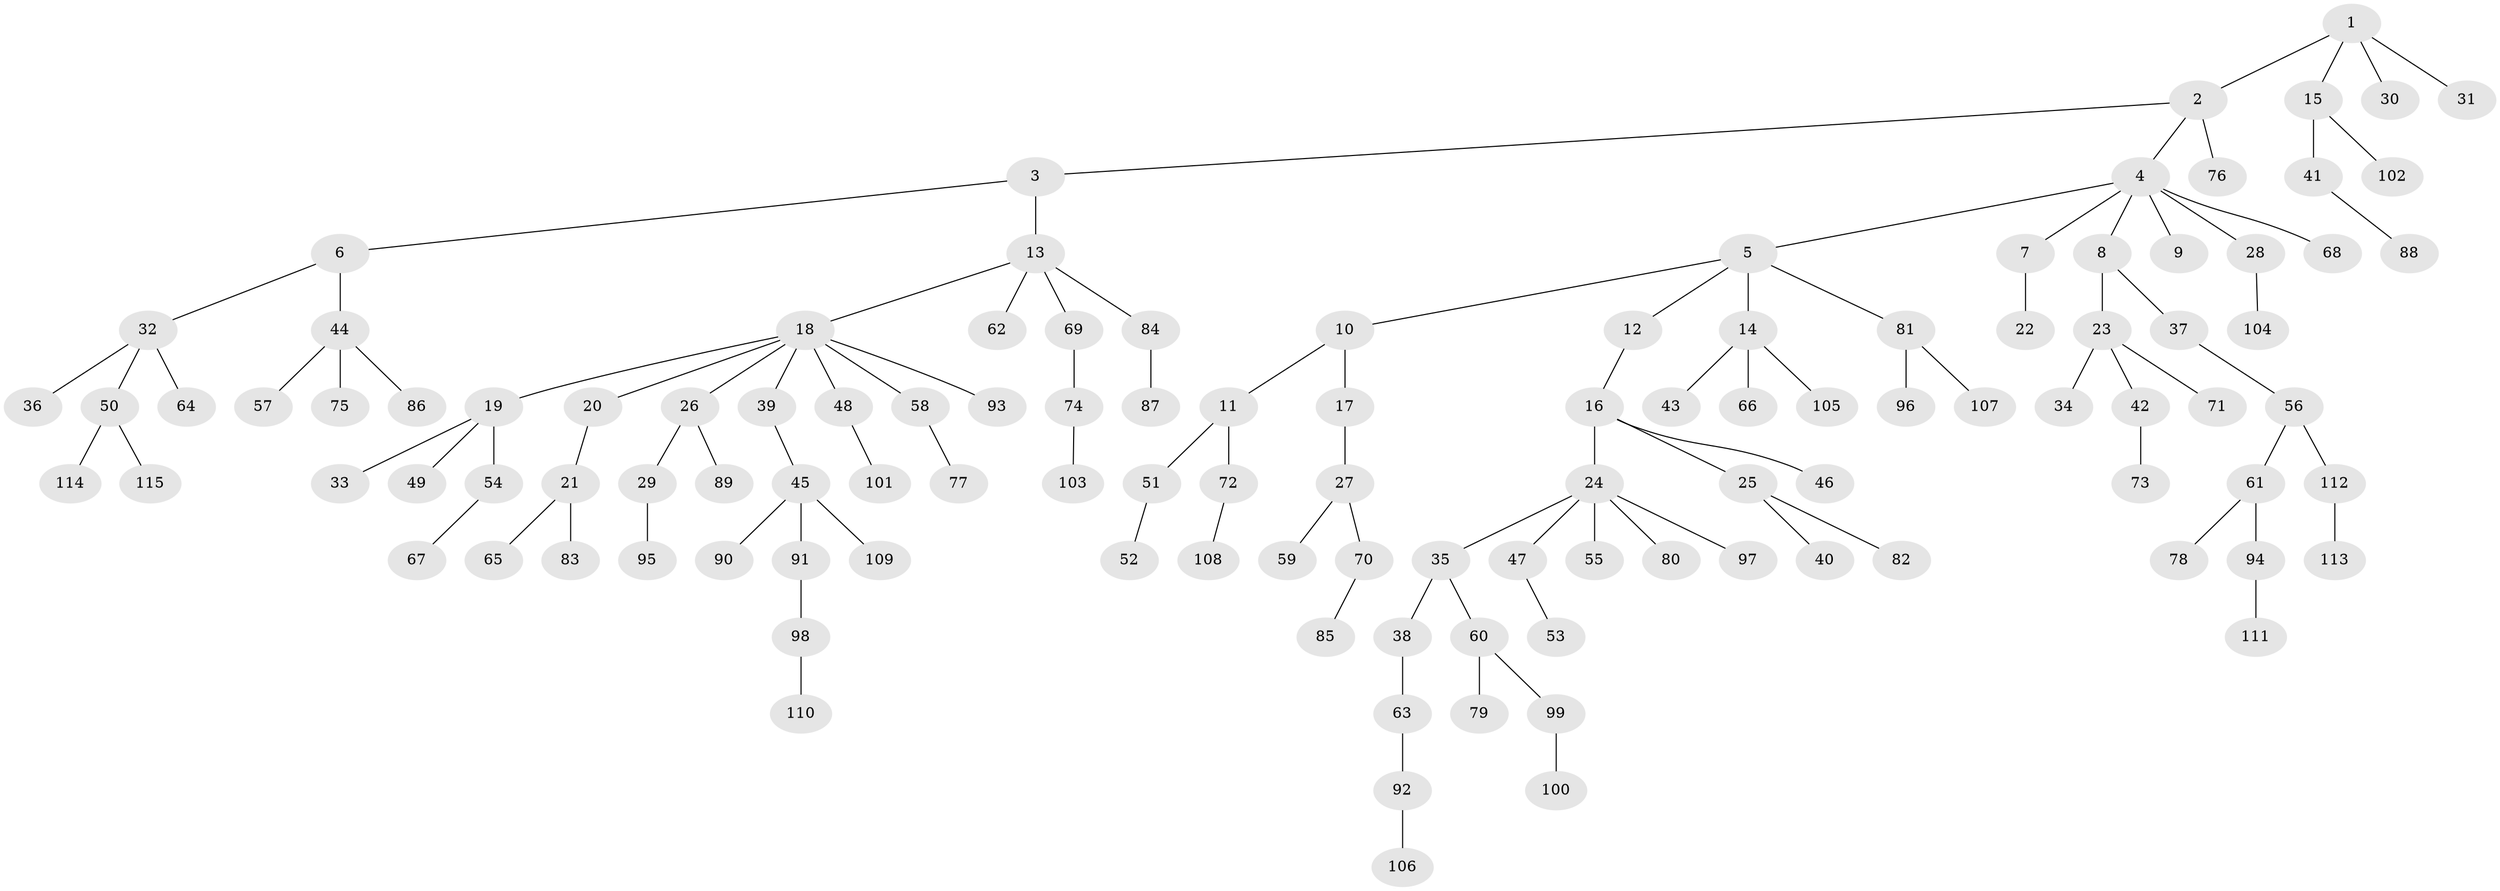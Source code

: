 // Generated by graph-tools (version 1.1) at 2025/50/03/09/25 03:50:23]
// undirected, 115 vertices, 114 edges
graph export_dot {
graph [start="1"]
  node [color=gray90,style=filled];
  1;
  2;
  3;
  4;
  5;
  6;
  7;
  8;
  9;
  10;
  11;
  12;
  13;
  14;
  15;
  16;
  17;
  18;
  19;
  20;
  21;
  22;
  23;
  24;
  25;
  26;
  27;
  28;
  29;
  30;
  31;
  32;
  33;
  34;
  35;
  36;
  37;
  38;
  39;
  40;
  41;
  42;
  43;
  44;
  45;
  46;
  47;
  48;
  49;
  50;
  51;
  52;
  53;
  54;
  55;
  56;
  57;
  58;
  59;
  60;
  61;
  62;
  63;
  64;
  65;
  66;
  67;
  68;
  69;
  70;
  71;
  72;
  73;
  74;
  75;
  76;
  77;
  78;
  79;
  80;
  81;
  82;
  83;
  84;
  85;
  86;
  87;
  88;
  89;
  90;
  91;
  92;
  93;
  94;
  95;
  96;
  97;
  98;
  99;
  100;
  101;
  102;
  103;
  104;
  105;
  106;
  107;
  108;
  109;
  110;
  111;
  112;
  113;
  114;
  115;
  1 -- 2;
  1 -- 15;
  1 -- 30;
  1 -- 31;
  2 -- 3;
  2 -- 4;
  2 -- 76;
  3 -- 6;
  3 -- 13;
  4 -- 5;
  4 -- 7;
  4 -- 8;
  4 -- 9;
  4 -- 28;
  4 -- 68;
  5 -- 10;
  5 -- 12;
  5 -- 14;
  5 -- 81;
  6 -- 32;
  6 -- 44;
  7 -- 22;
  8 -- 23;
  8 -- 37;
  10 -- 11;
  10 -- 17;
  11 -- 51;
  11 -- 72;
  12 -- 16;
  13 -- 18;
  13 -- 62;
  13 -- 69;
  13 -- 84;
  14 -- 43;
  14 -- 66;
  14 -- 105;
  15 -- 41;
  15 -- 102;
  16 -- 24;
  16 -- 25;
  16 -- 46;
  17 -- 27;
  18 -- 19;
  18 -- 20;
  18 -- 26;
  18 -- 39;
  18 -- 48;
  18 -- 58;
  18 -- 93;
  19 -- 33;
  19 -- 49;
  19 -- 54;
  20 -- 21;
  21 -- 65;
  21 -- 83;
  23 -- 34;
  23 -- 42;
  23 -- 71;
  24 -- 35;
  24 -- 47;
  24 -- 55;
  24 -- 80;
  24 -- 97;
  25 -- 40;
  25 -- 82;
  26 -- 29;
  26 -- 89;
  27 -- 59;
  27 -- 70;
  28 -- 104;
  29 -- 95;
  32 -- 36;
  32 -- 50;
  32 -- 64;
  35 -- 38;
  35 -- 60;
  37 -- 56;
  38 -- 63;
  39 -- 45;
  41 -- 88;
  42 -- 73;
  44 -- 57;
  44 -- 75;
  44 -- 86;
  45 -- 90;
  45 -- 91;
  45 -- 109;
  47 -- 53;
  48 -- 101;
  50 -- 114;
  50 -- 115;
  51 -- 52;
  54 -- 67;
  56 -- 61;
  56 -- 112;
  58 -- 77;
  60 -- 79;
  60 -- 99;
  61 -- 78;
  61 -- 94;
  63 -- 92;
  69 -- 74;
  70 -- 85;
  72 -- 108;
  74 -- 103;
  81 -- 96;
  81 -- 107;
  84 -- 87;
  91 -- 98;
  92 -- 106;
  94 -- 111;
  98 -- 110;
  99 -- 100;
  112 -- 113;
}
